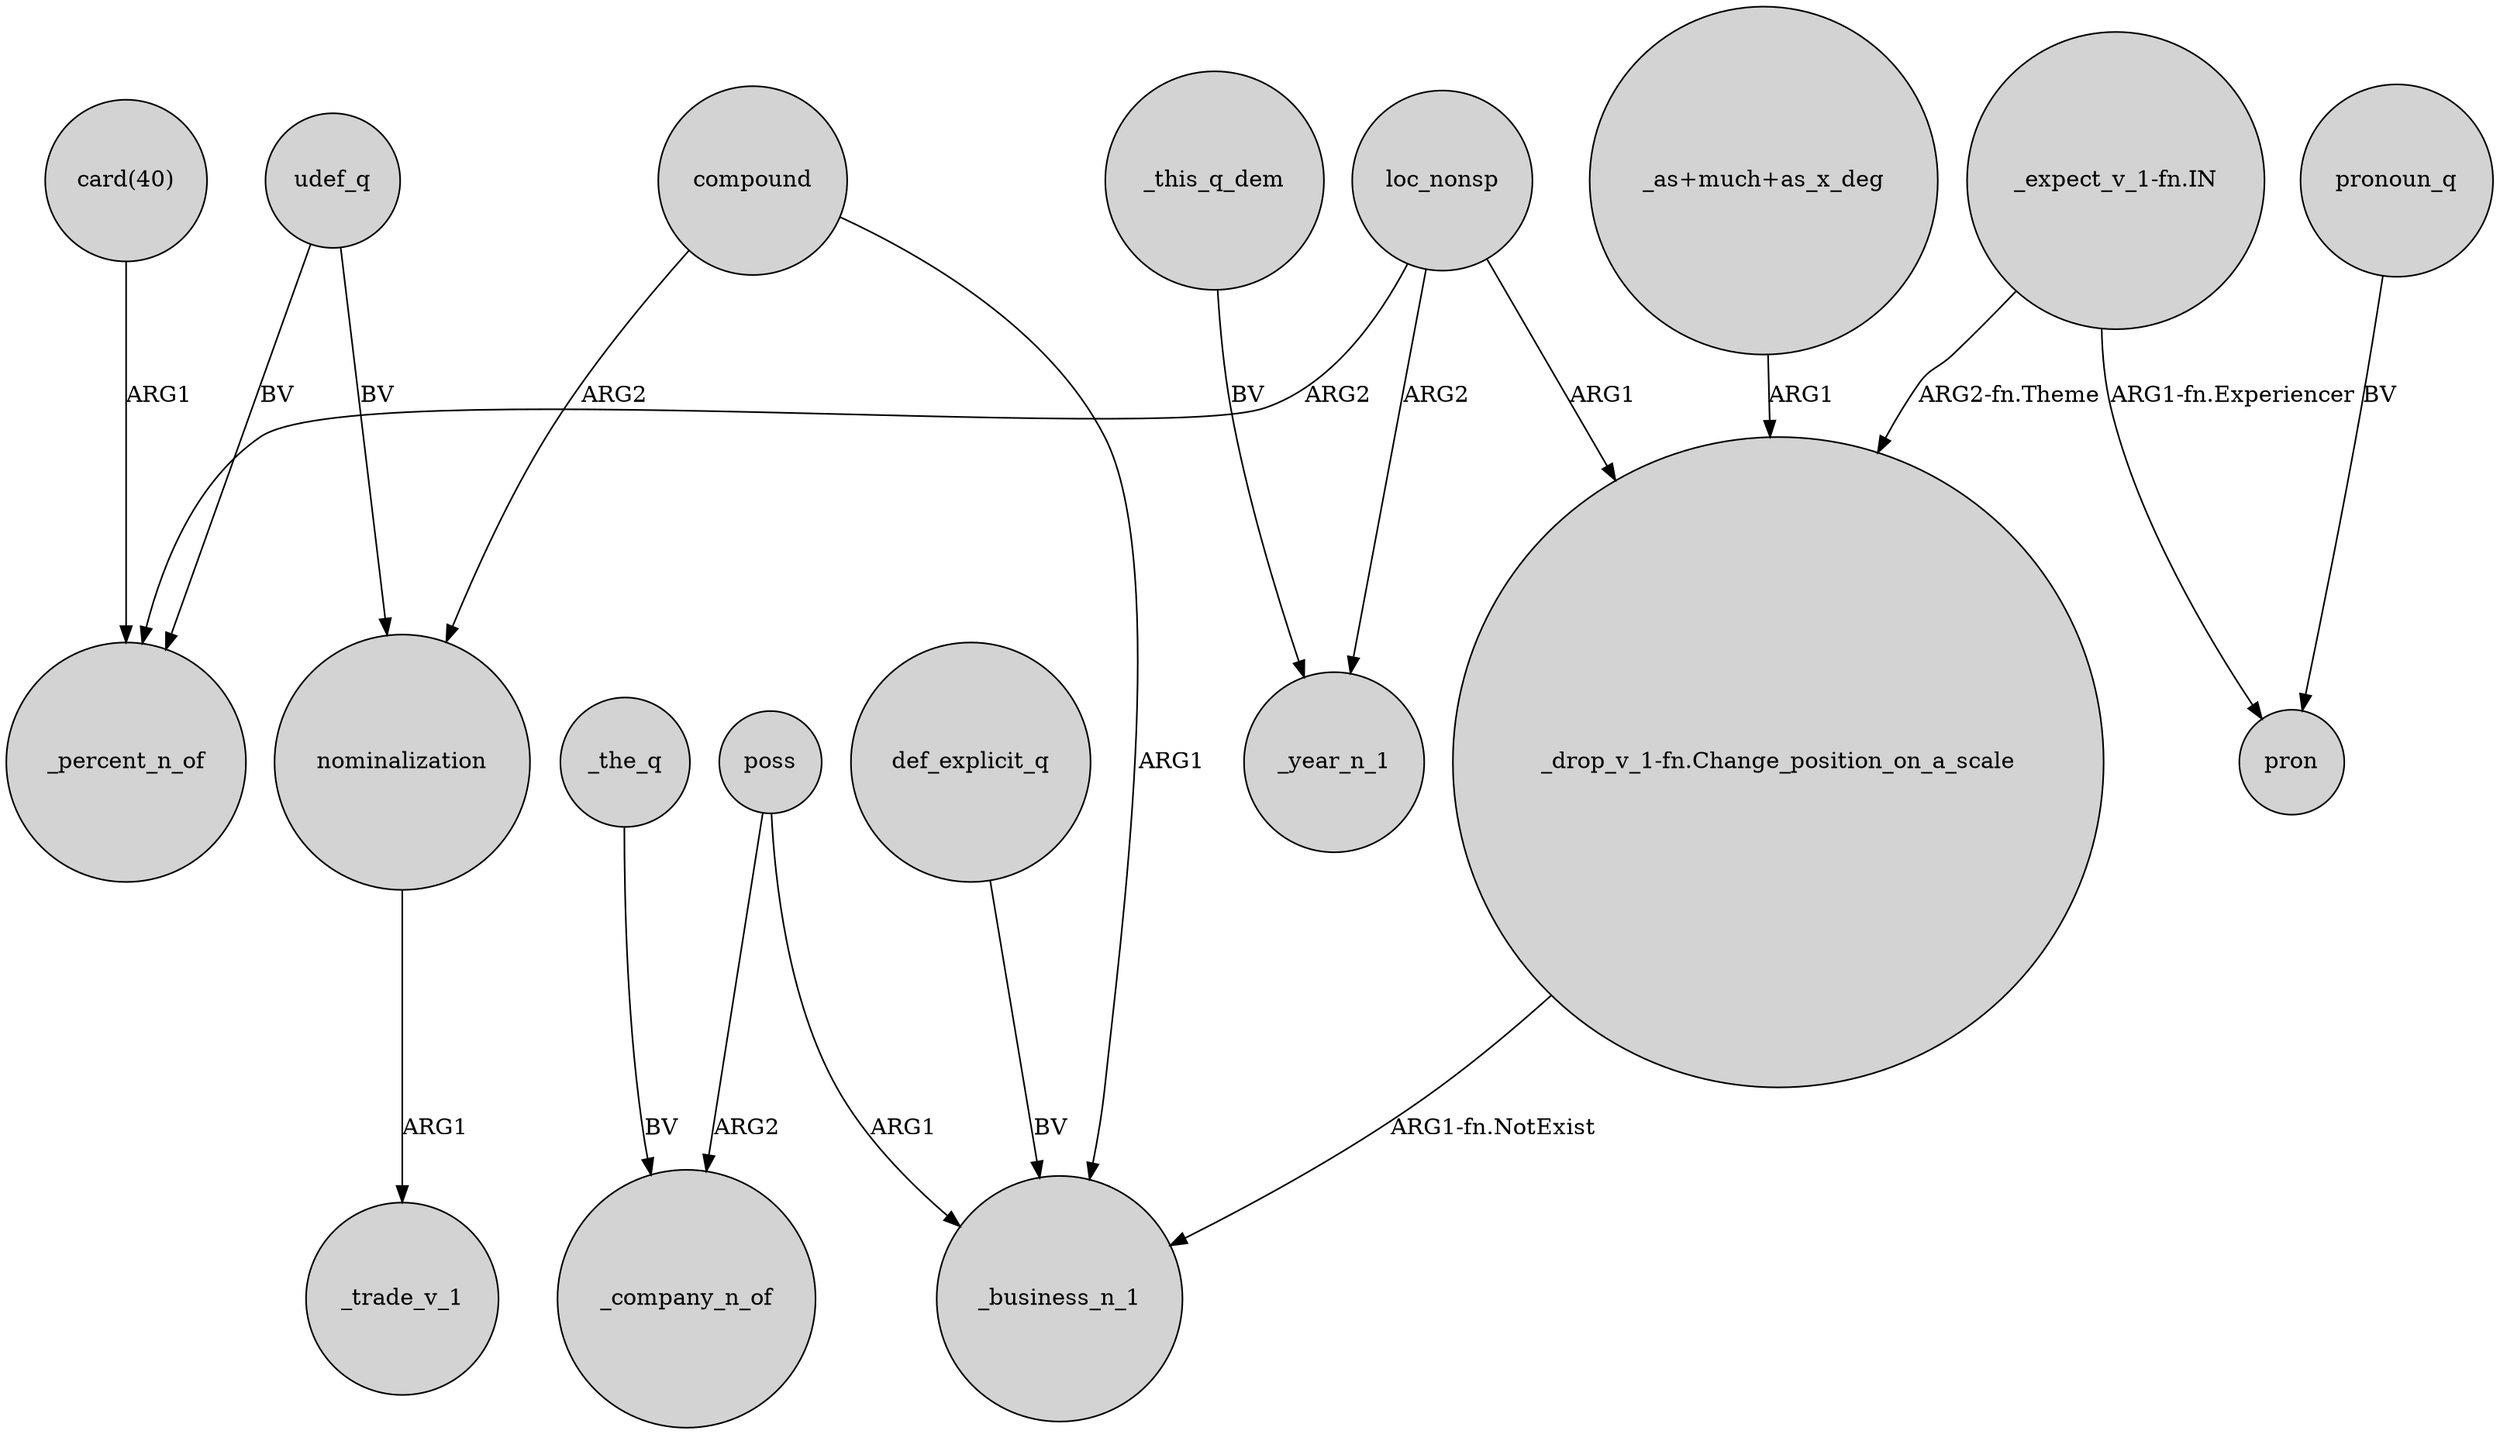 digraph {
	node [shape=circle style=filled]
	"card(40)" -> _percent_n_of [label=ARG1]
	poss -> _business_n_1 [label=ARG1]
	compound -> nominalization [label=ARG2]
	nominalization -> _trade_v_1 [label=ARG1]
	loc_nonsp -> "_drop_v_1-fn.Change_position_on_a_scale" [label=ARG1]
	_the_q -> _company_n_of [label=BV]
	pronoun_q -> pron [label=BV]
	"_as+much+as_x_deg" -> "_drop_v_1-fn.Change_position_on_a_scale" [label=ARG1]
	loc_nonsp -> _percent_n_of [label=ARG2]
	compound -> _business_n_1 [label=ARG1]
	loc_nonsp -> _year_n_1 [label=ARG2]
	udef_q -> nominalization [label=BV]
	"_expect_v_1-fn.IN" -> "_drop_v_1-fn.Change_position_on_a_scale" [label="ARG2-fn.Theme"]
	"_expect_v_1-fn.IN" -> pron [label="ARG1-fn.Experiencer"]
	"_drop_v_1-fn.Change_position_on_a_scale" -> _business_n_1 [label="ARG1-fn.NotExist"]
	poss -> _company_n_of [label=ARG2]
	udef_q -> _percent_n_of [label=BV]
	def_explicit_q -> _business_n_1 [label=BV]
	_this_q_dem -> _year_n_1 [label=BV]
}
